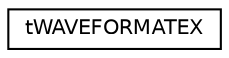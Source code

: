 digraph G
{
  edge [fontname="Helvetica",fontsize="10",labelfontname="Helvetica",labelfontsize="10"];
  node [fontname="Helvetica",fontsize="10",shape=record];
  rankdir="LR";
  Node1 [label="tWAVEFORMATEX",height=0.2,width=0.4,color="black", fillcolor="white", style="filled",URL="$structt_w_a_v_e_f_o_r_m_a_t_e_x.html"];
}
